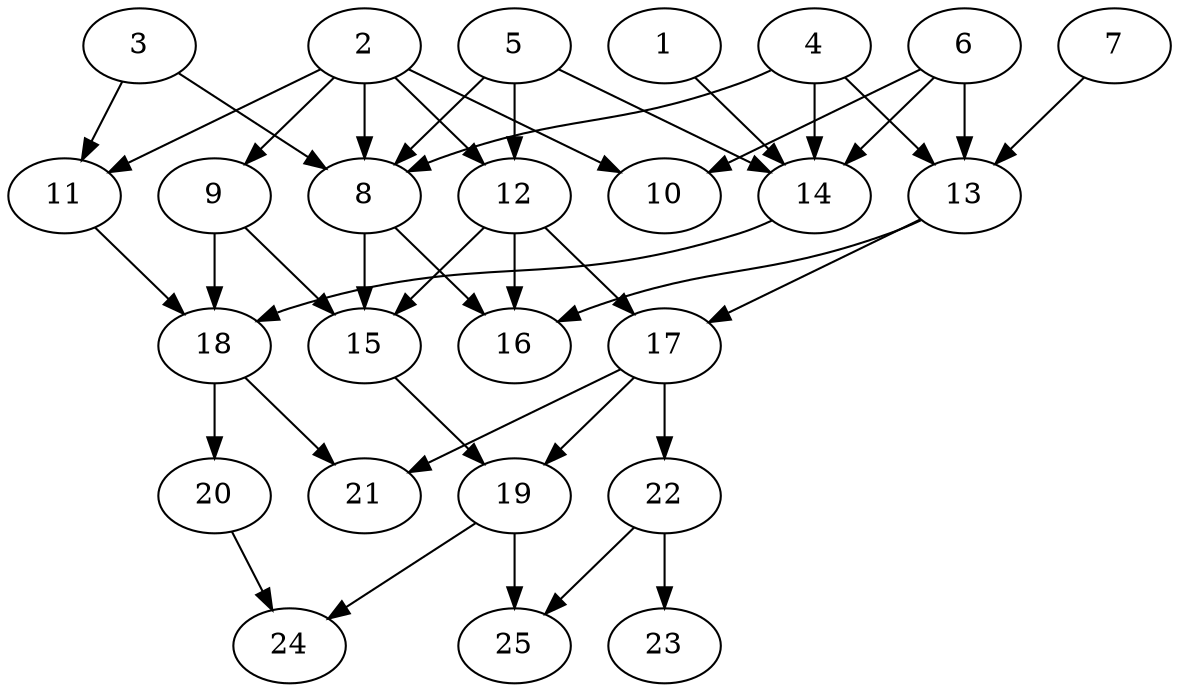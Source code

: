 // DAG (tier=2-normal, mode=compute, n=25, ccr=0.392, fat=0.561, density=0.473, regular=0.598, jump=0.119, mindata=524288, maxdata=8388608)
// DAG automatically generated by daggen at Sun Aug 24 16:33:33 2025
// /home/ermia/Project/Environments/daggen/bin/daggen --dot --ccr 0.392 --fat 0.561 --regular 0.598 --density 0.473 --jump 0.119 --mindata 524288 --maxdata 8388608 -n 25 
digraph G {
  1 [size="5624121776231163", alpha="0.05", expect_size="2812060888115581"]
  1 -> 14 [size ="161592448647168"]
  2 [size="18575756701869004", alpha="0.19", expect_size="9287878350934502"]
  2 -> 8 [size ="311015367507968"]
  2 -> 9 [size ="311015367507968"]
  2 -> 10 [size ="311015367507968"]
  2 -> 11 [size ="311015367507968"]
  2 -> 12 [size ="311015367507968"]
  3 [size="333267440865352512", alpha="0.18", expect_size="166633720432676256"]
  3 -> 8 [size ="232799172820992"]
  3 -> 11 [size ="232799172820992"]
  4 [size="3302941005006557", alpha="0.12", expect_size="1651470502503278"]
  4 -> 8 [size ="2216236679168"]
  4 -> 13 [size ="2216236679168"]
  4 -> 14 [size ="2216236679168"]
  5 [size="6420866245552725", alpha="0.12", expect_size="3210433122776362"]
  5 -> 8 [size ="284239937404928"]
  5 -> 12 [size ="284239937404928"]
  5 -> 14 [size ="284239937404928"]
  6 [size="307435351483040661504", alpha="0.17", expect_size="153717675741520330752"]
  6 -> 10 [size ="364411877326848"]
  6 -> 13 [size ="364411877326848"]
  6 -> 14 [size ="364411877326848"]
  7 [size="4738624858214755", alpha="0.15", expect_size="2369312429107377"]
  7 -> 13 [size ="2821927731200"]
  8 [size="20905282606991092", alpha="0.06", expect_size="10452641303495546"]
  8 -> 15 [size ="359892254720000"]
  8 -> 16 [size ="359892254720000"]
  9 [size="166359086981295456", alpha="0.02", expect_size="83179543490647728"]
  9 -> 15 [size ="95664767762432"]
  9 -> 18 [size ="95664767762432"]
  10 [size="86446573535748947968", alpha="0.02", expect_size="43223286767874473984"]
  11 [size="218623284709989285888", alpha="0.14", expect_size="109311642354994642944"]
  11 -> 18 [size ="290327114022912"]
  12 [size="570419110176018661376", alpha="0.14", expect_size="285209555088009330688"]
  12 -> 15 [size ="550240683819008"]
  12 -> 16 [size ="550240683819008"]
  12 -> 17 [size ="550240683819008"]
  13 [size="1010180414661133", alpha="0.19", expect_size="505090207330566"]
  13 -> 16 [size ="22151168000000"]
  13 -> 17 [size ="22151168000000"]
  14 [size="3580565826375254016", alpha="0.03", expect_size="1790282913187627008"]
  14 -> 18 [size ="18723675045888"]
  15 [size="10264625239082972", alpha="0.17", expect_size="5132312619541486"]
  15 -> 19 [size ="8039985840128"]
  16 [size="56268813773351504", alpha="0.14", expect_size="28134406886675752"]
  17 [size="254296403478442934272", alpha="0.05", expect_size="127148201739221467136"]
  17 -> 19 [size ="321107265585152"]
  17 -> 21 [size ="321107265585152"]
  17 -> 22 [size ="321107265585152"]
  18 [size="1266008283373582336", alpha="0.13", expect_size="633004141686791168"]
  18 -> 20 [size ="510493781393408"]
  18 -> 21 [size ="510493781393408"]
  19 [size="59951751988370208", alpha="0.05", expect_size="29975875994185104"]
  19 -> 24 [size ="50681989824512"]
  19 -> 25 [size ="50681989824512"]
  20 [size="1985096151149212", alpha="0.08", expect_size="992548075574606"]
  20 -> 24 [size ="46011212890112"]
  21 [size="23773393575412236288", alpha="0.09", expect_size="11886696787706118144"]
  22 [size="129646692364584576", alpha="0.13", expect_size="64823346182292288"]
  22 -> 23 [size ="228576146227200"]
  22 -> 25 [size ="228576146227200"]
  23 [size="248321880912614848", alpha="0.17", expect_size="124160940456307424"]
  24 [size="479601787849681152", alpha="0.07", expect_size="239800893924840576"]
  25 [size="32080800510323458048", alpha="0.06", expect_size="16040400255161729024"]
}